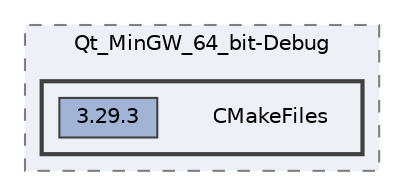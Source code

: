 digraph "C:/Users/Gusto/Desktop/projects/figura_geometrica/build/Qt_MinGW_64_bit-Debug/CMakeFiles"
{
 // LATEX_PDF_SIZE
  bgcolor="transparent";
  edge [fontname=Helvetica,fontsize=10,labelfontname=Helvetica,labelfontsize=10];
  node [fontname=Helvetica,fontsize=10,shape=box,height=0.2,width=0.4];
  compound=true
  subgraph clusterdir_e1fd81f18fb01c4bb6056b2fc627f4ab {
    graph [ bgcolor="#edf0f7", pencolor="grey50", label="Qt_MinGW_64_bit-Debug", fontname=Helvetica,fontsize=10 style="filled,dashed", URL="dir_e1fd81f18fb01c4bb6056b2fc627f4ab.html",tooltip=""]
  subgraph clusterdir_94d886d7de7c72d9458aa1605d948110 {
    graph [ bgcolor="#edf0f7", pencolor="grey25", label="", fontname=Helvetica,fontsize=10 style="filled,bold", URL="dir_94d886d7de7c72d9458aa1605d948110.html",tooltip=""]
    dir_94d886d7de7c72d9458aa1605d948110 [shape=plaintext, label="CMakeFiles"];
  dir_2306d529d86d07eb7d0b4275b97b3dc2 [label="3.29.3", fillcolor="#a2b4d6", color="grey25", style="filled", URL="dir_2306d529d86d07eb7d0b4275b97b3dc2.html",tooltip=""];
  }
  }
}
